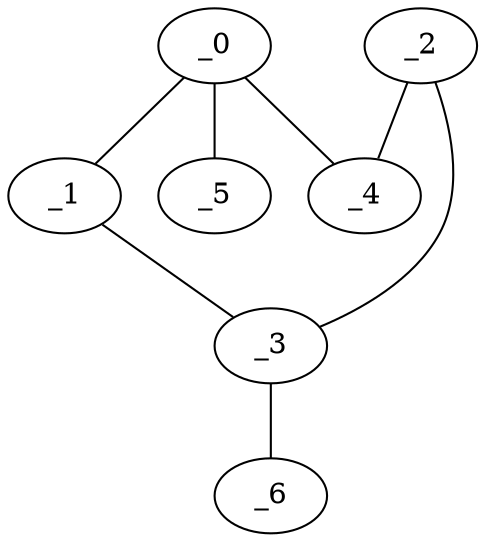 graph FP1_0000 {
	_0	 [x="0.74",
		y="2.78"];
	_1	 [x="0.609882",
		y="0.830118"];
	_0 -- _1;
	_4	 [x="2.51665",
		y="2.75904"];
	_0 -- _4;
	_5	 [x="1.85644",
		y="1.94149"];
	_0 -- _5;
	_3	 [x="1.6",
		y="1.77"];
	_1 -- _3;
	_2	 [x="0.75494",
		y="1.77295"];
	_2 -- _3;
	_2 -- _4;
	_6	 [x="0.904264",
		y="1.27952"];
	_3 -- _6;
}
